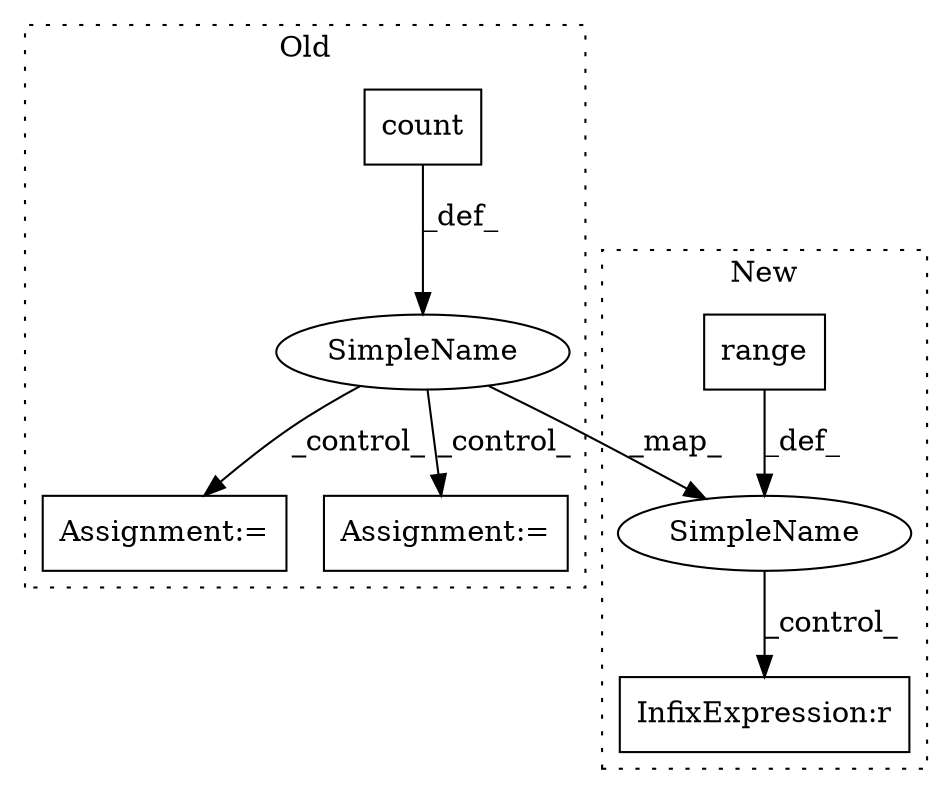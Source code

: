digraph G {
subgraph cluster0 {
1 [label="count" a="32" s="5190" l="7" shape="box"];
4 [label="Assignment:=" a="7" s="5880" l="1" shape="box"];
5 [label="SimpleName" a="42" s="5181" l="6" shape="ellipse"];
7 [label="Assignment:=" a="7" s="5377" l="1" shape="box"];
label = "Old";
style="dotted";
}
subgraph cluster1 {
2 [label="range" a="32" s="5185,5208" l="6,1" shape="box"];
3 [label="InfixExpression:r" a="27" s="6485" l="3" shape="box"];
6 [label="SimpleName" a="42" s="5176" l="6" shape="ellipse"];
label = "New";
style="dotted";
}
1 -> 5 [label="_def_"];
2 -> 6 [label="_def_"];
5 -> 7 [label="_control_"];
5 -> 4 [label="_control_"];
5 -> 6 [label="_map_"];
6 -> 3 [label="_control_"];
}